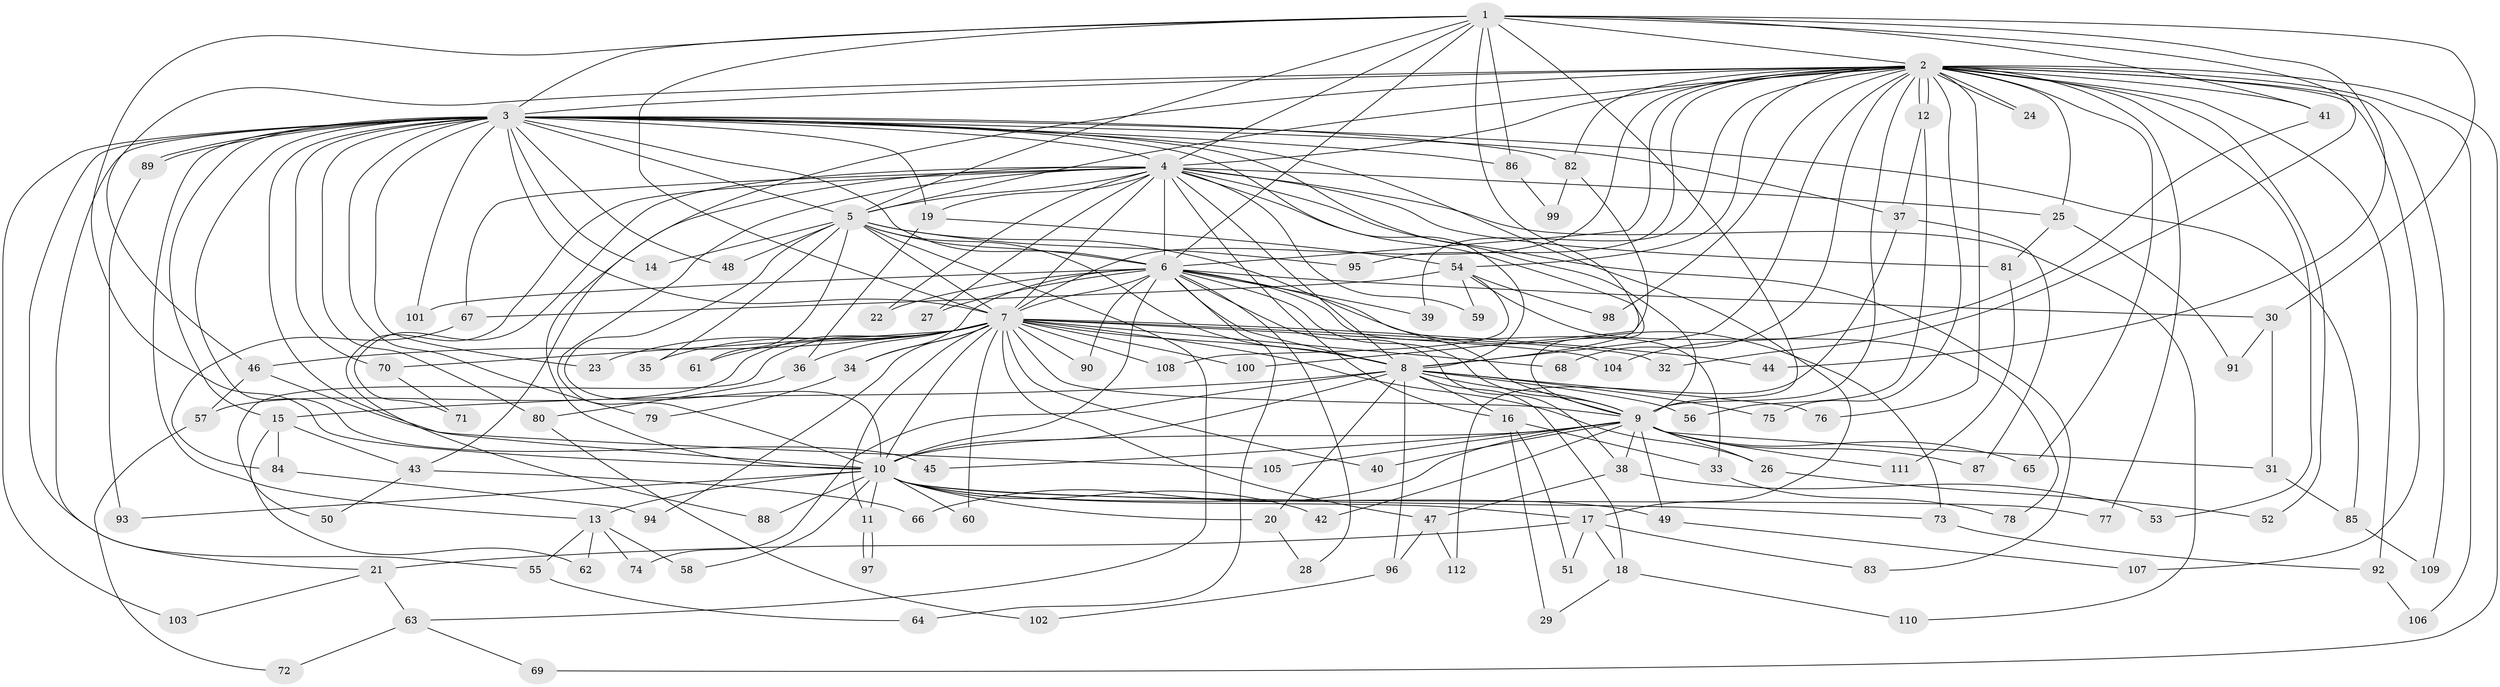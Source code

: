 // coarse degree distribution, {39: 0.022727272727272728, 28: 0.022727272727272728, 2: 0.4318181818181818, 3: 0.18181818181818182, 5: 0.06818181818181818, 1: 0.22727272727272727, 4: 0.045454545454545456}
// Generated by graph-tools (version 1.1) at 2025/17/03/04/25 18:17:31]
// undirected, 112 vertices, 249 edges
graph export_dot {
graph [start="1"]
  node [color=gray90,style=filled];
  1;
  2;
  3;
  4;
  5;
  6;
  7;
  8;
  9;
  10;
  11;
  12;
  13;
  14;
  15;
  16;
  17;
  18;
  19;
  20;
  21;
  22;
  23;
  24;
  25;
  26;
  27;
  28;
  29;
  30;
  31;
  32;
  33;
  34;
  35;
  36;
  37;
  38;
  39;
  40;
  41;
  42;
  43;
  44;
  45;
  46;
  47;
  48;
  49;
  50;
  51;
  52;
  53;
  54;
  55;
  56;
  57;
  58;
  59;
  60;
  61;
  62;
  63;
  64;
  65;
  66;
  67;
  68;
  69;
  70;
  71;
  72;
  73;
  74;
  75;
  76;
  77;
  78;
  79;
  80;
  81;
  82;
  83;
  84;
  85;
  86;
  87;
  88;
  89;
  90;
  91;
  92;
  93;
  94;
  95;
  96;
  97;
  98;
  99;
  100;
  101;
  102;
  103;
  104;
  105;
  106;
  107;
  108;
  109;
  110;
  111;
  112;
  1 -- 2;
  1 -- 3;
  1 -- 4;
  1 -- 5;
  1 -- 6;
  1 -- 7;
  1 -- 8;
  1 -- 9;
  1 -- 10;
  1 -- 30;
  1 -- 32;
  1 -- 41;
  1 -- 44;
  1 -- 86;
  2 -- 3;
  2 -- 4;
  2 -- 5;
  2 -- 6;
  2 -- 7;
  2 -- 8;
  2 -- 9;
  2 -- 10;
  2 -- 12;
  2 -- 12;
  2 -- 24;
  2 -- 24;
  2 -- 25;
  2 -- 39;
  2 -- 41;
  2 -- 46;
  2 -- 52;
  2 -- 53;
  2 -- 54;
  2 -- 65;
  2 -- 68;
  2 -- 69;
  2 -- 75;
  2 -- 76;
  2 -- 77;
  2 -- 82;
  2 -- 92;
  2 -- 95;
  2 -- 98;
  2 -- 106;
  2 -- 107;
  2 -- 109;
  3 -- 4;
  3 -- 5;
  3 -- 6;
  3 -- 7;
  3 -- 8;
  3 -- 9;
  3 -- 10;
  3 -- 13;
  3 -- 14;
  3 -- 15;
  3 -- 17;
  3 -- 19;
  3 -- 21;
  3 -- 23;
  3 -- 37;
  3 -- 45;
  3 -- 48;
  3 -- 55;
  3 -- 70;
  3 -- 79;
  3 -- 80;
  3 -- 82;
  3 -- 85;
  3 -- 86;
  3 -- 89;
  3 -- 89;
  3 -- 101;
  3 -- 103;
  4 -- 5;
  4 -- 6;
  4 -- 7;
  4 -- 8;
  4 -- 9;
  4 -- 10;
  4 -- 16;
  4 -- 19;
  4 -- 22;
  4 -- 25;
  4 -- 27;
  4 -- 43;
  4 -- 59;
  4 -- 67;
  4 -- 71;
  4 -- 81;
  4 -- 83;
  4 -- 88;
  4 -- 110;
  5 -- 6;
  5 -- 7;
  5 -- 8;
  5 -- 9;
  5 -- 10;
  5 -- 14;
  5 -- 35;
  5 -- 48;
  5 -- 61;
  5 -- 63;
  5 -- 95;
  6 -- 7;
  6 -- 8;
  6 -- 9;
  6 -- 10;
  6 -- 22;
  6 -- 27;
  6 -- 28;
  6 -- 30;
  6 -- 33;
  6 -- 34;
  6 -- 38;
  6 -- 39;
  6 -- 64;
  6 -- 73;
  6 -- 90;
  6 -- 101;
  7 -- 8;
  7 -- 9;
  7 -- 10;
  7 -- 11;
  7 -- 23;
  7 -- 26;
  7 -- 32;
  7 -- 34;
  7 -- 35;
  7 -- 36;
  7 -- 40;
  7 -- 44;
  7 -- 46;
  7 -- 47;
  7 -- 50;
  7 -- 57;
  7 -- 60;
  7 -- 61;
  7 -- 68;
  7 -- 70;
  7 -- 90;
  7 -- 94;
  7 -- 100;
  7 -- 104;
  7 -- 108;
  8 -- 9;
  8 -- 10;
  8 -- 15;
  8 -- 16;
  8 -- 18;
  8 -- 20;
  8 -- 56;
  8 -- 74;
  8 -- 75;
  8 -- 76;
  8 -- 96;
  9 -- 10;
  9 -- 26;
  9 -- 31;
  9 -- 38;
  9 -- 40;
  9 -- 42;
  9 -- 45;
  9 -- 49;
  9 -- 65;
  9 -- 66;
  9 -- 87;
  9 -- 105;
  9 -- 111;
  10 -- 11;
  10 -- 13;
  10 -- 17;
  10 -- 20;
  10 -- 42;
  10 -- 49;
  10 -- 58;
  10 -- 60;
  10 -- 73;
  10 -- 77;
  10 -- 88;
  10 -- 93;
  11 -- 97;
  11 -- 97;
  12 -- 37;
  12 -- 56;
  13 -- 55;
  13 -- 58;
  13 -- 62;
  13 -- 74;
  15 -- 43;
  15 -- 62;
  15 -- 84;
  16 -- 29;
  16 -- 33;
  16 -- 51;
  17 -- 18;
  17 -- 21;
  17 -- 51;
  17 -- 83;
  18 -- 29;
  18 -- 110;
  19 -- 36;
  19 -- 54;
  20 -- 28;
  21 -- 63;
  21 -- 103;
  25 -- 81;
  25 -- 91;
  26 -- 52;
  30 -- 31;
  30 -- 91;
  31 -- 85;
  33 -- 78;
  34 -- 79;
  36 -- 80;
  37 -- 87;
  37 -- 112;
  38 -- 47;
  38 -- 53;
  41 -- 104;
  43 -- 50;
  43 -- 66;
  46 -- 57;
  46 -- 105;
  47 -- 96;
  47 -- 112;
  49 -- 107;
  54 -- 59;
  54 -- 67;
  54 -- 78;
  54 -- 98;
  54 -- 108;
  55 -- 64;
  57 -- 72;
  63 -- 69;
  63 -- 72;
  67 -- 84;
  70 -- 71;
  73 -- 92;
  80 -- 102;
  81 -- 111;
  82 -- 99;
  82 -- 100;
  84 -- 94;
  85 -- 109;
  86 -- 99;
  89 -- 93;
  92 -- 106;
  96 -- 102;
}
